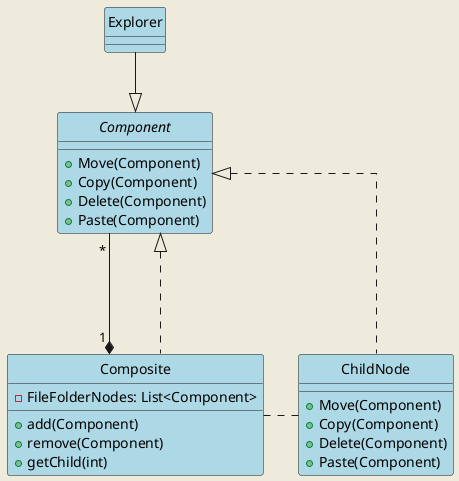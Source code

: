 @startuml
skinparam style strictuml
skinparam linetype ortho
skinparam backgroundColor #EEEBDC

class Explorer #lightBlue
interface Component #lightBlue
{
    +Move(Component)
    +Copy(Component)
    +Delete(Component)
    +Paste(Component)
}
class Composite #lightBlue
{
    -FileFolderNodes: List<Component>
    +add(Component)
    +remove(Component)
    +getChild(int)
}
class ChildNode #lightBlue
{
    +Move(Component)
    +Copy(Component)
    +Delete(Component)
    +Paste(Component)
}

Component <|-u- Explorer
Component <|.. Composite
Component <|.d. ChildNode
Composite .r. ChildNode
Composite "1" *--- "*" Component

@enduml
